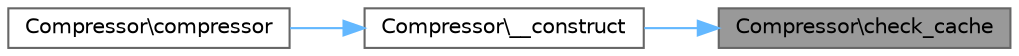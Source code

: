 digraph "Compressor\check_cache"
{
 // LATEX_PDF_SIZE
  bgcolor="transparent";
  edge [fontname=Helvetica,fontsize=10,labelfontname=Helvetica,labelfontsize=10];
  node [fontname=Helvetica,fontsize=10,shape=box,height=0.2,width=0.4];
  rankdir="RL";
  Node1 [id="Node000001",label="Compressor\\check_cache",height=0.2,width=0.4,color="gray40", fillcolor="grey60", style="filled", fontcolor="black",tooltip=" "];
  Node1 -> Node2 [id="edge1_Node000001_Node000002",dir="back",color="steelblue1",style="solid",tooltip=" "];
  Node2 [id="Node000002",label="Compressor\\__construct",height=0.2,width=0.4,color="grey40", fillcolor="white", style="filled",URL="$class_compressor.html#ac47387c1eb9c18a0136c4e3968fb7856",tooltip=" "];
  Node2 -> Node3 [id="edge2_Node000002_Node000003",dir="back",color="steelblue1",style="solid",tooltip=" "];
  Node3 [id="Node000003",label="Compressor\\compressor",height=0.2,width=0.4,color="grey40", fillcolor="white", style="filled",URL="$class_compressor.html#a9d586ba7c1b1090b0b959217b42e227f",tooltip=" "];
}
